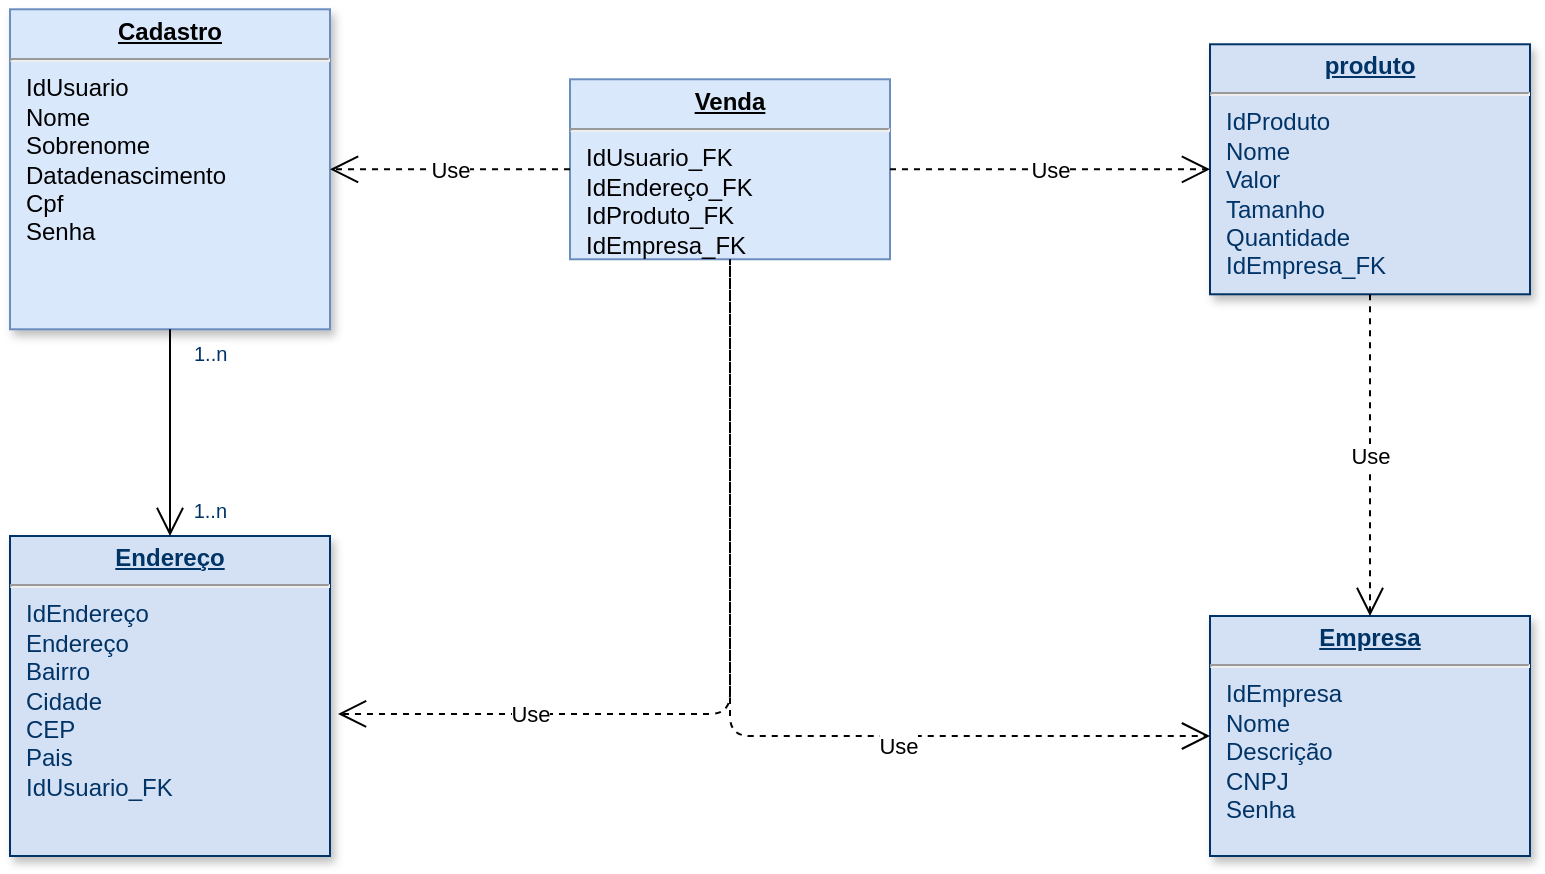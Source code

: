 <mxfile version="14.9.6" type="device" pages="2"><diagram name="Page-1" id="efa7a0a1-bf9b-a30e-e6df-94a7791c09e9"><mxGraphModel dx="868" dy="510" grid="1" gridSize="10" guides="1" tooltips="1" connect="1" arrows="1" fold="1" page="1" pageScale="1" pageWidth="826" pageHeight="1169" background="none" math="0" shadow="0"><root><mxCell id="0"/><mxCell id="1" parent="0"/><mxCell id="19" value="&lt;p style=&quot;margin: 0px ; margin-top: 4px ; text-align: center ; text-decoration: underline&quot;&gt;&lt;b&gt;Empresa&lt;/b&gt;&lt;/p&gt;&lt;hr&gt;&lt;p style=&quot;margin: 0px ; margin-left: 8px&quot;&gt;IdEmpresa&lt;br&gt;Nome&lt;/p&gt;&lt;p style=&quot;margin: 0px ; margin-left: 8px&quot;&gt;Descrição&lt;/p&gt;&lt;p style=&quot;margin: 0px ; margin-left: 8px&quot;&gt;CNPJ&lt;/p&gt;&lt;p style=&quot;margin: 0px ; margin-left: 8px&quot;&gt;Senha&lt;/p&gt;" style="verticalAlign=top;align=left;overflow=fill;fontSize=12;fontFamily=Helvetica;html=1;strokeColor=#003366;shadow=1;fillColor=#D4E1F5;fontColor=#003366" parent="1" vertex="1"><mxGeometry x="640.0" y="325.0" width="160" height="120" as="geometry"/></mxCell><mxCell id="25" value="&lt;p style=&quot;margin: 0px ; margin-top: 4px ; text-align: center ; text-decoration: underline&quot;&gt;&lt;strong&gt;Cadastro&lt;/strong&gt;&lt;/p&gt;&lt;hr&gt;&lt;p style=&quot;margin: 0px ; margin-left: 8px&quot;&gt;IdUsuario&lt;/p&gt;&lt;p style=&quot;margin: 0px ; margin-left: 8px&quot;&gt;Nome&lt;/p&gt;&lt;p style=&quot;margin: 0px ; margin-left: 8px&quot;&gt;Sobrenome&lt;/p&gt;&lt;p style=&quot;margin: 0px ; margin-left: 8px&quot;&gt;Datadenascimento&lt;/p&gt;&lt;p style=&quot;margin: 0px ; margin-left: 8px&quot;&gt;Cpf&lt;/p&gt;&lt;p style=&quot;margin: 0px ; margin-left: 8px&quot;&gt;Senha&lt;/p&gt;&lt;p style=&quot;margin: 0px ; margin-left: 8px&quot;&gt;&lt;br&gt;&lt;/p&gt;" style="verticalAlign=top;align=left;overflow=fill;fontSize=12;fontFamily=Helvetica;html=1;shadow=1;fillColor=#dae8fc;strokeColor=#6c8ebf;" parent="1" vertex="1"><mxGeometry x="40.0" y="21.64" width="160" height="160" as="geometry"/></mxCell><mxCell id="20" value="&lt;p style=&quot;margin: 0px ; margin-top: 4px ; text-align: center ; text-decoration: underline&quot;&gt;&lt;b&gt;produto&lt;/b&gt;&lt;/p&gt;&lt;hr&gt;&lt;p style=&quot;margin: 0px ; margin-left: 8px&quot;&gt;IdProduto&lt;/p&gt;&lt;p style=&quot;margin: 0px ; margin-left: 8px&quot;&gt;Nome&lt;/p&gt;&lt;p style=&quot;margin: 0px ; margin-left: 8px&quot;&gt;Valor&lt;/p&gt;&lt;p style=&quot;margin: 0px ; margin-left: 8px&quot;&gt;Tamanho&lt;/p&gt;&lt;p style=&quot;margin: 0px ; margin-left: 8px&quot;&gt;Quantidade&lt;/p&gt;&lt;p style=&quot;margin: 0px ; margin-left: 8px&quot;&gt;IdEmpresa_FK&lt;/p&gt;" style="verticalAlign=top;align=left;overflow=fill;fontSize=12;fontFamily=Helvetica;html=1;strokeColor=#003366;shadow=1;fillColor=#D4E1F5;fontColor=#003366" parent="1" vertex="1"><mxGeometry x="640" y="39.14" width="160" height="125" as="geometry"/></mxCell><mxCell id="21" value="&lt;p style=&quot;margin: 0px ; margin-top: 4px ; text-align: center ; text-decoration: underline&quot;&gt;&lt;b&gt;Endereço&lt;/b&gt;&lt;/p&gt;&lt;hr&gt;&lt;p style=&quot;margin: 0px ; margin-left: 8px&quot;&gt;IdEndereço&lt;/p&gt;&lt;p style=&quot;margin: 0px ; margin-left: 8px&quot;&gt;Endereço&lt;/p&gt;&lt;p style=&quot;margin: 0px ; margin-left: 8px&quot;&gt;Bairro&lt;/p&gt;&lt;p style=&quot;margin: 0px ; margin-left: 8px&quot;&gt;Cidade&lt;/p&gt;&lt;p style=&quot;margin: 0px ; margin-left: 8px&quot;&gt;CEP&lt;/p&gt;&lt;p style=&quot;margin: 0px ; margin-left: 8px&quot;&gt;Pais&lt;/p&gt;&lt;p style=&quot;margin: 0px ; margin-left: 8px&quot;&gt;IdUsuario_FK&lt;/p&gt;&lt;p style=&quot;margin: 0px ; margin-left: 8px&quot;&gt;&lt;br&gt;&lt;/p&gt;" style="verticalAlign=top;align=left;overflow=fill;fontSize=12;fontFamily=Helvetica;html=1;strokeColor=#003366;shadow=1;fillColor=#D4E1F5;fontColor=#003366" parent="1" vertex="1"><mxGeometry x="40.0" y="285.0" width="160" height="160" as="geometry"/></mxCell><mxCell id="90" value="" style="endArrow=open;endSize=12;startArrow=none;startSize=14;startFill=0;edgeStyle=orthogonalEdgeStyle;rounded=0;jumpStyle=none;" parent="1" source="25" target="21" edge="1"><mxGeometry x="620" y="340" as="geometry"><mxPoint x="620" y="340" as="sourcePoint"/><mxPoint x="780" y="340" as="targetPoint"/></mxGeometry></mxCell><UserObject label="1..n" id="91"><mxCell style="resizable=0;align=left;verticalAlign=top;labelBackgroundColor=#ffffff;fontSize=10;strokeColor=#003366;shadow=1;fillColor=#D4E1F5;fontColor=#003366" parent="90" connectable="0" vertex="1"><mxGeometry x="-1" relative="1" as="geometry"><mxPoint x="10" as="offset"/></mxGeometry></mxCell></UserObject><mxCell id="92" value="1..n" style="resizable=0;align=right;verticalAlign=top;labelBackgroundColor=#ffffff;fontSize=10;strokeColor=#003366;shadow=1;fillColor=#D4E1F5;fontColor=#003366" parent="90" connectable="0" vertex="1"><mxGeometry x="1" relative="1" as="geometry"><mxPoint x="30" y="-25" as="offset"/></mxGeometry></mxCell><mxCell id="dpPli4PzMeCPuXwvzjy5-105" value="&lt;p style=&quot;margin: 0px ; margin-top: 4px ; text-align: center ; text-decoration: underline&quot;&gt;&lt;b&gt;Venda&lt;/b&gt;&lt;/p&gt;&lt;hr&gt;&lt;p style=&quot;margin: 0px ; margin-left: 8px&quot;&gt;IdUsuario_FK&lt;/p&gt;&lt;p style=&quot;margin: 0px ; margin-left: 8px&quot;&gt;IdEndereço_FK&lt;/p&gt;&lt;p style=&quot;margin: 0px ; margin-left: 8px&quot;&gt;IdProduto_FK&lt;/p&gt;&lt;p style=&quot;margin: 0px ; margin-left: 8px&quot;&gt;IdEmpresa_FK&lt;/p&gt;" style="verticalAlign=top;align=left;overflow=fill;fontSize=12;fontFamily=Helvetica;html=1;fillColor=#dae8fc;strokeColor=#6c8ebf;rounded=0;sketch=0;glass=0;" parent="1" vertex="1"><mxGeometry x="320" y="56.64" width="160" height="90" as="geometry"/></mxCell><mxCell id="dpPli4PzMeCPuXwvzjy5-110" value="Use" style="endArrow=open;endSize=12;dashed=1;html=1;exitX=0;exitY=0.5;exitDx=0;exitDy=0;entryX=1;entryY=0.5;entryDx=0;entryDy=0;" parent="1" source="dpPli4PzMeCPuXwvzjy5-105" target="25" edge="1"><mxGeometry width="160" relative="1" as="geometry"><mxPoint x="340" y="260" as="sourcePoint"/><mxPoint x="270" y="220" as="targetPoint"/></mxGeometry></mxCell><mxCell id="dpPli4PzMeCPuXwvzjy5-113" value="Use" style="endArrow=open;endSize=12;dashed=1;html=1;exitX=1;exitY=0.5;exitDx=0;exitDy=0;entryX=0;entryY=0.5;entryDx=0;entryDy=0;" parent="1" source="dpPli4PzMeCPuXwvzjy5-105" target="20" edge="1"><mxGeometry width="160" relative="1" as="geometry"><mxPoint x="340" y="250" as="sourcePoint"/><mxPoint x="500" y="250" as="targetPoint"/></mxGeometry></mxCell><mxCell id="dpPli4PzMeCPuXwvzjy5-114" value="Use" style="endArrow=open;endSize=12;dashed=1;html=1;exitX=0.5;exitY=1;exitDx=0;exitDy=0;entryX=0.5;entryY=0;entryDx=0;entryDy=0;" parent="1" source="20" target="19" edge="1"><mxGeometry width="160" relative="1" as="geometry"><mxPoint x="340" y="250" as="sourcePoint"/><mxPoint x="500" y="250" as="targetPoint"/></mxGeometry></mxCell><mxCell id="dpPli4PzMeCPuXwvzjy5-115" value="Use" style="endArrow=open;endSize=12;dashed=1;html=1;exitX=0.5;exitY=1;exitDx=0;exitDy=0;entryX=1.025;entryY=0.556;entryDx=0;entryDy=0;entryPerimeter=0;" parent="1" source="dpPli4PzMeCPuXwvzjy5-105" target="21" edge="1"><mxGeometry x="0.546" width="160" relative="1" as="geometry"><mxPoint x="340" y="250" as="sourcePoint"/><mxPoint x="500" y="250" as="targetPoint"/><Array as="points"><mxPoint x="400" y="374"/></Array><mxPoint as="offset"/></mxGeometry></mxCell><mxCell id="dpPli4PzMeCPuXwvzjy5-116" value="Use" style="endArrow=open;endSize=12;dashed=1;html=1;entryX=0;entryY=0.5;entryDx=0;entryDy=0;" parent="1" target="19" edge="1"><mxGeometry x="0.341" y="-5" width="160" relative="1" as="geometry"><mxPoint x="400" y="150" as="sourcePoint"/><mxPoint x="500" y="250" as="targetPoint"/><Array as="points"><mxPoint x="400" y="385"/></Array><mxPoint as="offset"/></mxGeometry></mxCell></root></mxGraphModel></diagram><diagram id="1rf82YDGdM8ybBt5Sg37" name="Página-2"><mxGraphModel dx="868" dy="510" grid="1" gridSize="10" guides="1" tooltips="1" connect="1" arrows="1" fold="1" page="1" pageScale="1" pageWidth="827" pageHeight="1169" math="0" shadow="0"><root><mxCell id="0A-hJcgTC-6V41xFzm_G-0"/><mxCell id="0A-hJcgTC-6V41xFzm_G-1" parent="0A-hJcgTC-6V41xFzm_G-0"/><mxCell id="0A-hJcgTC-6V41xFzm_G-2" value="&lt;div style=&quot;box-sizing: border-box ; width: 100% ; background: #e4e4e4 ; padding: 2px&quot;&gt;Cadastro&lt;/div&gt;&lt;table style=&quot;width: 100% ; font-size: 1em&quot; cellpadding=&quot;2&quot; cellspacing=&quot;0&quot;&gt;&lt;tbody&gt;&lt;tr&gt;&lt;td&gt;PK&lt;/td&gt;&lt;td&gt;&amp;nbsp; &amp;nbsp;IdUsuario&lt;br&gt;&lt;/td&gt;&lt;/tr&gt;&lt;tr&gt;&lt;td&gt;&lt;br&gt;&lt;/td&gt;&lt;td&gt;&lt;p style=&quot;margin: 0px 0px 0px 8px&quot;&gt;Nome&lt;/p&gt;&lt;/td&gt;&lt;/tr&gt;&lt;tr&gt;&lt;td&gt;&lt;br&gt;&lt;/td&gt;&lt;td&gt;&lt;p style=&quot;margin: 0px 0px 0px 8px&quot;&gt;Sobrenome&lt;/p&gt;&lt;div&gt;&lt;br&gt;&lt;/div&gt;&lt;/td&gt;&lt;/tr&gt;&lt;/tbody&gt;&lt;/table&gt;" style="verticalAlign=top;align=left;overflow=fill;html=1;" vertex="1" parent="0A-hJcgTC-6V41xFzm_G-1"><mxGeometry x="20" y="40" width="180" height="90" as="geometry"/></mxCell></root></mxGraphModel></diagram></mxfile>